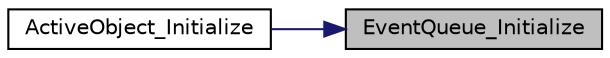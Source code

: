 digraph "EventQueue_Initialize"
{
 // LATEX_PDF_SIZE
  edge [fontname="Helvetica",fontsize="10",labelfontname="Helvetica",labelfontsize="10"];
  node [fontname="Helvetica",fontsize="10",shape=record];
  rankdir="RL";
  Node1 [label="EventQueue_Initialize",height=0.2,width=0.4,color="black", fillcolor="grey75", style="filled", fontcolor="black",tooltip="Initializes the Event Queue."];
  Node1 -> Node2 [dir="back",color="midnightblue",fontsize="10",style="solid",fontname="Helvetica"];
  Node2 [label="ActiveObject_Initialize",height=0.2,width=0.4,color="black", fillcolor="white", style="filled",URL="$active__object_8c.html#a93e27407c3d3465e1862e159e9b42211",tooltip="Initialize an active object."];
}
